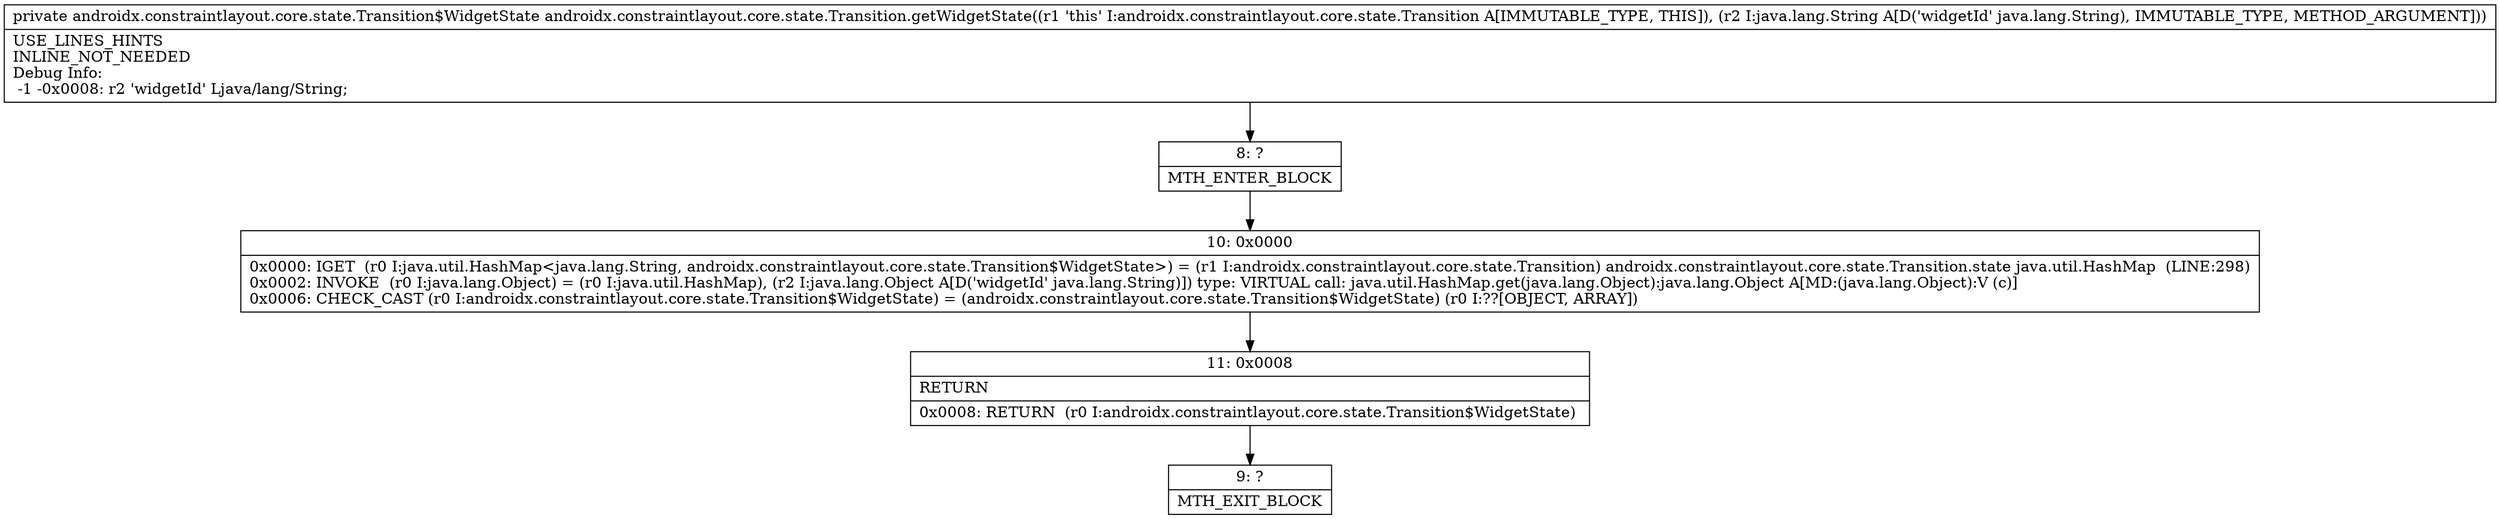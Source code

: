 digraph "CFG forandroidx.constraintlayout.core.state.Transition.getWidgetState(Ljava\/lang\/String;)Landroidx\/constraintlayout\/core\/state\/Transition$WidgetState;" {
Node_8 [shape=record,label="{8\:\ ?|MTH_ENTER_BLOCK\l}"];
Node_10 [shape=record,label="{10\:\ 0x0000|0x0000: IGET  (r0 I:java.util.HashMap\<java.lang.String, androidx.constraintlayout.core.state.Transition$WidgetState\>) = (r1 I:androidx.constraintlayout.core.state.Transition) androidx.constraintlayout.core.state.Transition.state java.util.HashMap  (LINE:298)\l0x0002: INVOKE  (r0 I:java.lang.Object) = (r0 I:java.util.HashMap), (r2 I:java.lang.Object A[D('widgetId' java.lang.String)]) type: VIRTUAL call: java.util.HashMap.get(java.lang.Object):java.lang.Object A[MD:(java.lang.Object):V (c)]\l0x0006: CHECK_CAST (r0 I:androidx.constraintlayout.core.state.Transition$WidgetState) = (androidx.constraintlayout.core.state.Transition$WidgetState) (r0 I:??[OBJECT, ARRAY]) \l}"];
Node_11 [shape=record,label="{11\:\ 0x0008|RETURN\l|0x0008: RETURN  (r0 I:androidx.constraintlayout.core.state.Transition$WidgetState) \l}"];
Node_9 [shape=record,label="{9\:\ ?|MTH_EXIT_BLOCK\l}"];
MethodNode[shape=record,label="{private androidx.constraintlayout.core.state.Transition$WidgetState androidx.constraintlayout.core.state.Transition.getWidgetState((r1 'this' I:androidx.constraintlayout.core.state.Transition A[IMMUTABLE_TYPE, THIS]), (r2 I:java.lang.String A[D('widgetId' java.lang.String), IMMUTABLE_TYPE, METHOD_ARGUMENT]))  | USE_LINES_HINTS\lINLINE_NOT_NEEDED\lDebug Info:\l  \-1 \-0x0008: r2 'widgetId' Ljava\/lang\/String;\l}"];
MethodNode -> Node_8;Node_8 -> Node_10;
Node_10 -> Node_11;
Node_11 -> Node_9;
}

